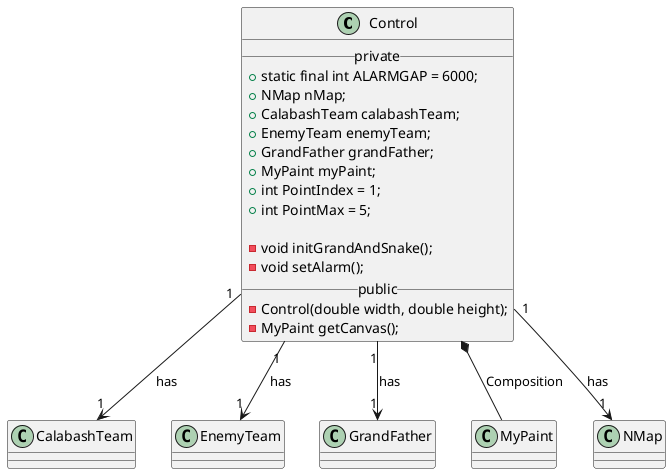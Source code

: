 @startuml

class Control
class CalabashTeam
class EnemyTeam
class GrandFather
class MyPaint
class NMap

class Control{
__ private __
+ static final int ALARMGAP = 6000;
+ NMap nMap;
+ CalabashTeam calabashTeam;
+ EnemyTeam enemyTeam;
+ GrandFather grandFather;
+ MyPaint myPaint;
+ int PointIndex = 1;
+ int PointMax = 5;

- void initGrandAndSnake();
- void setAlarm();
__ public __
- Control(double width, double height);
- MyPaint getCanvas();
}

Control "1"-->"1" CalabashTeam : has
Control "1"-->"1" EnemyTeam : has
Control "1"-->"1" GrandFather : has
Control *-- MyPaint : Composition
Control "1"-->"1" NMap : has


@enduml